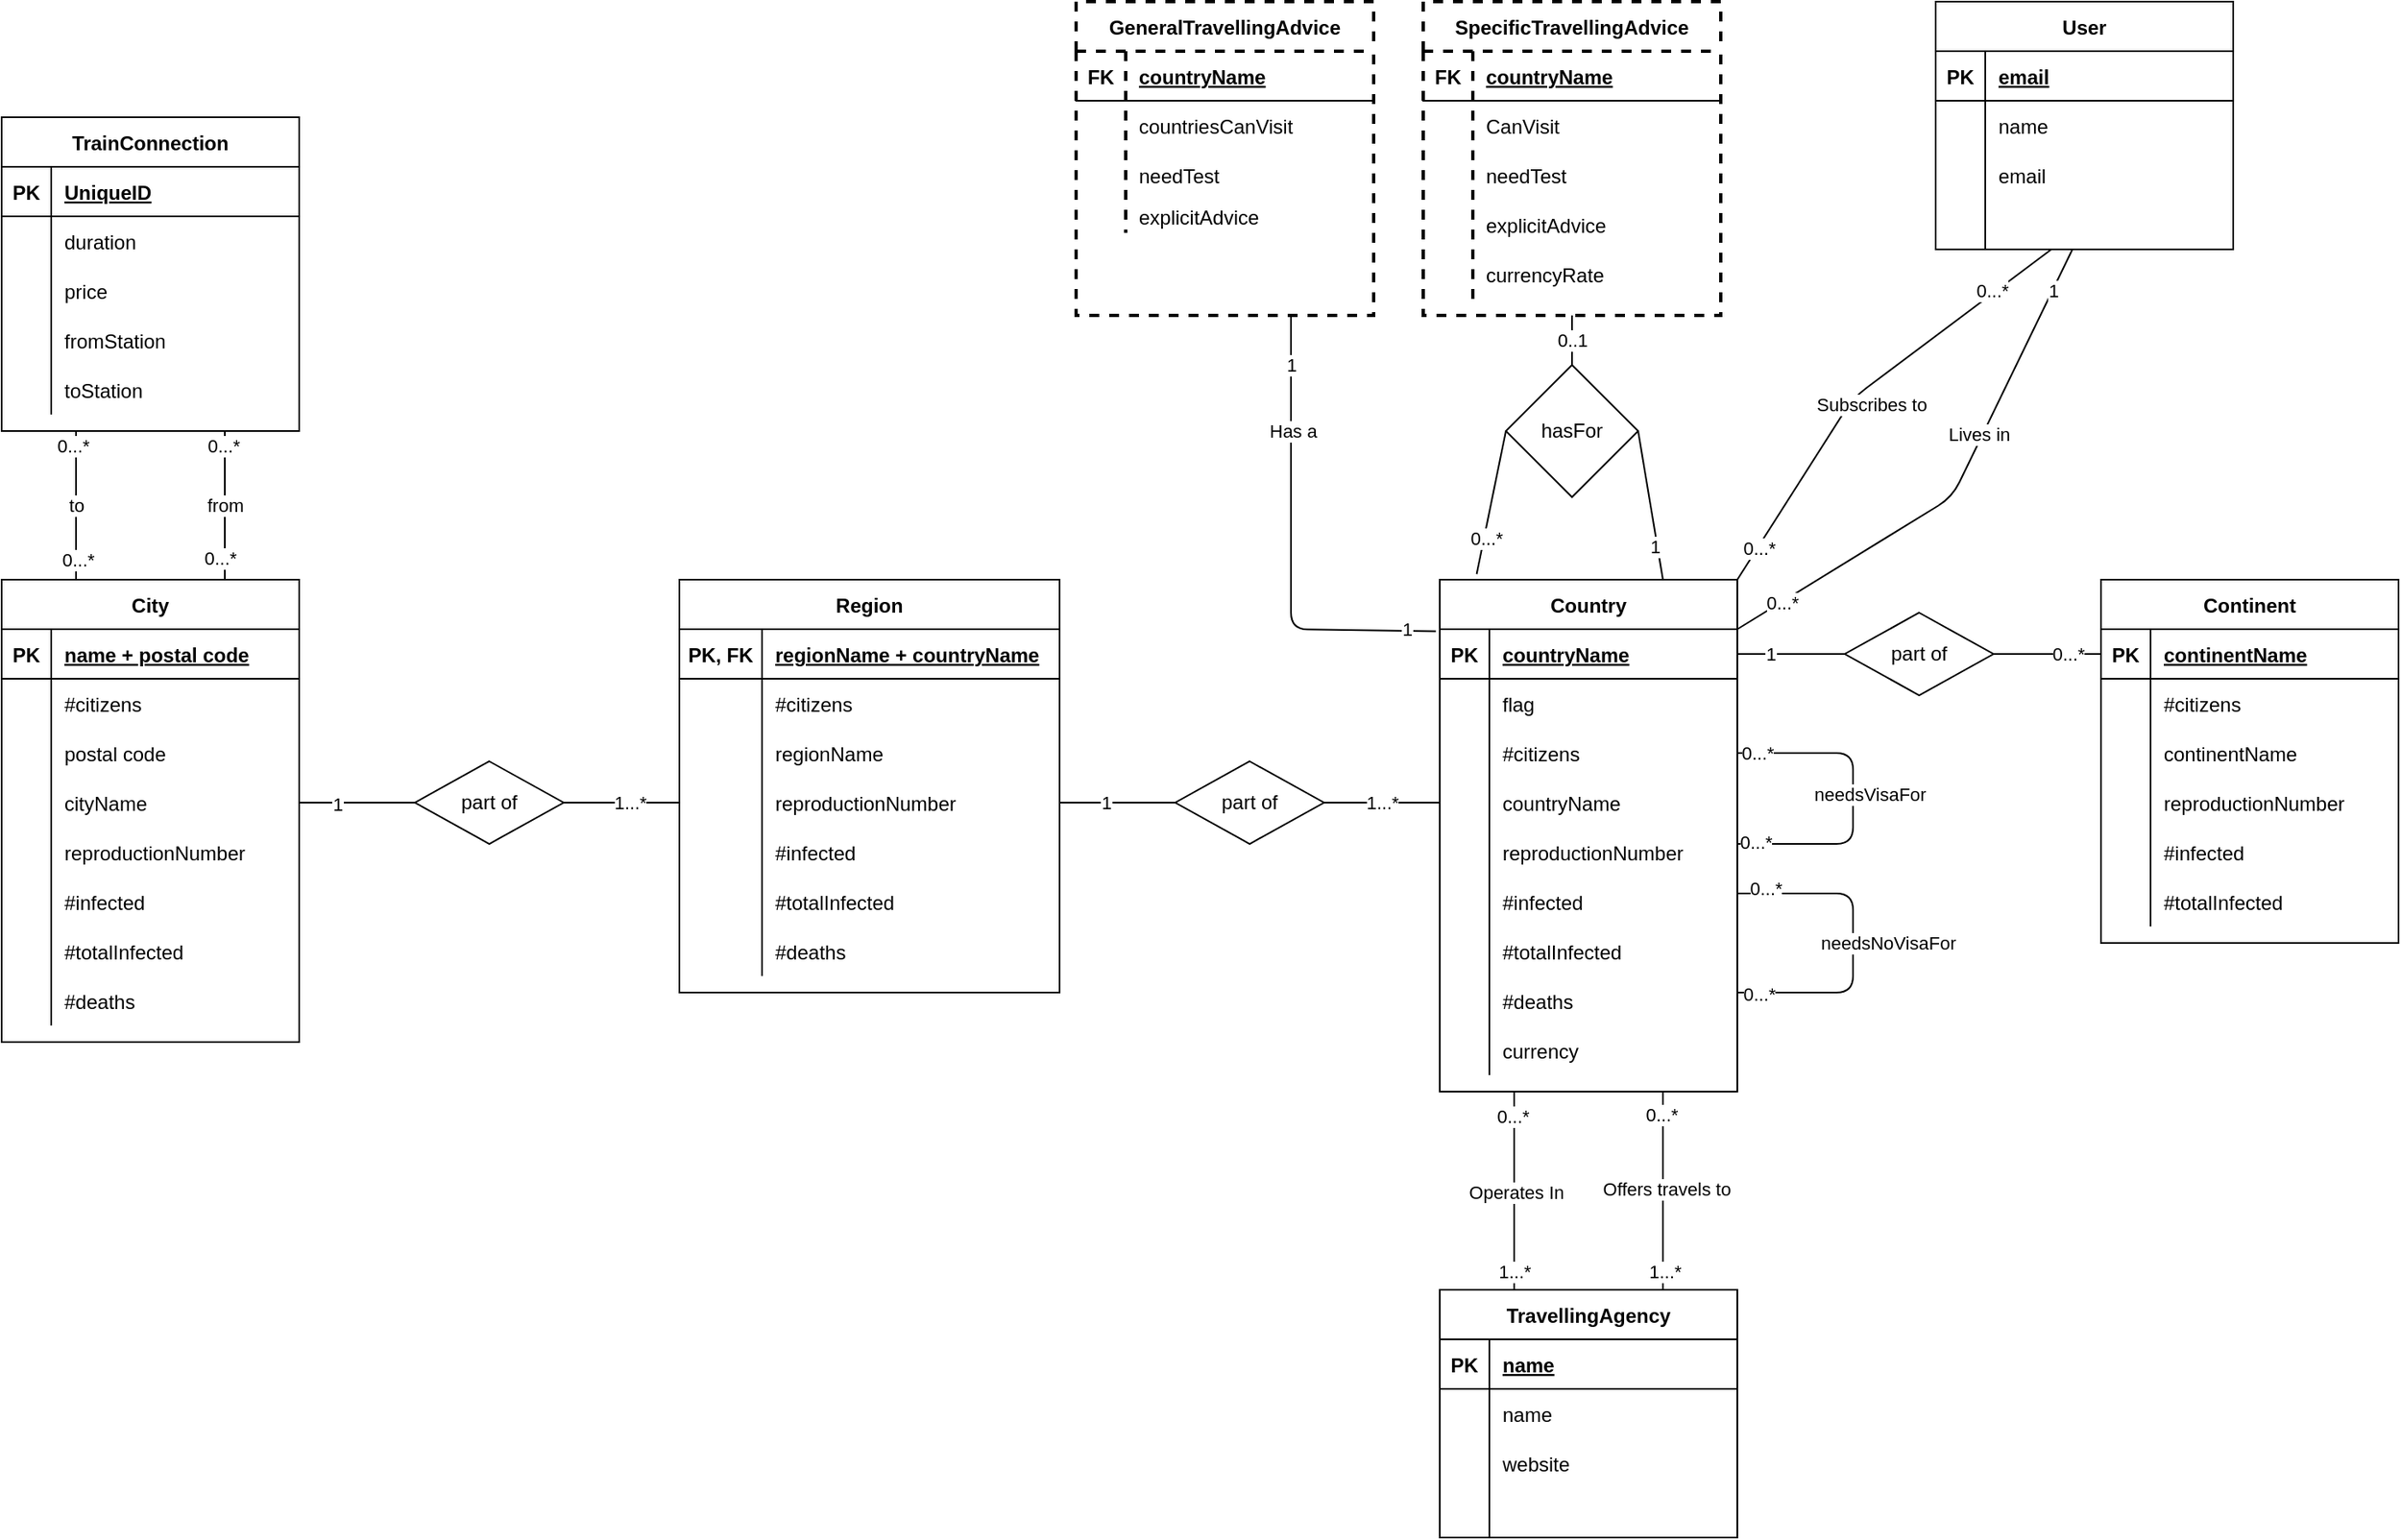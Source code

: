 <mxfile version="13.8.2" type="device"><diagram id="ZjA8rYTFpwmVR6wOcmPj" name="Page-1"><mxGraphModel dx="2374" dy="1286" grid="1" gridSize="10" guides="1" tooltips="1" connect="1" arrows="1" fold="1" page="0" pageScale="1" pageWidth="827" pageHeight="1169" math="0" shadow="0"><root><mxCell id="0"/><mxCell id="1" parent="0"/><mxCell id="7XtUhoeRfS-pAnmHlaUW-2" value="Country" style="shape=table;startSize=30;container=1;collapsible=1;childLayout=tableLayout;fixedRows=1;rowLines=0;fontStyle=1;align=center;resizeLast=1;" parent="1" vertex="1"><mxGeometry x="400" y="150" width="180" height="310" as="geometry"/></mxCell><mxCell id="7XtUhoeRfS-pAnmHlaUW-3" value="" style="shape=partialRectangle;collapsible=0;dropTarget=0;pointerEvents=0;fillColor=none;top=0;left=0;bottom=1;right=0;points=[[0,0.5],[1,0.5]];portConstraint=eastwest;" parent="7XtUhoeRfS-pAnmHlaUW-2" vertex="1"><mxGeometry y="30" width="180" height="30" as="geometry"/></mxCell><mxCell id="7XtUhoeRfS-pAnmHlaUW-4" value="PK" style="shape=partialRectangle;connectable=0;fillColor=none;top=0;left=0;bottom=0;right=0;fontStyle=1;overflow=hidden;" parent="7XtUhoeRfS-pAnmHlaUW-3" vertex="1"><mxGeometry width="30" height="30" as="geometry"/></mxCell><mxCell id="7XtUhoeRfS-pAnmHlaUW-5" value="countryName" style="shape=partialRectangle;connectable=0;fillColor=none;top=0;left=0;bottom=0;right=0;align=left;spacingLeft=6;fontStyle=5;overflow=hidden;" parent="7XtUhoeRfS-pAnmHlaUW-3" vertex="1"><mxGeometry x="30" width="150" height="30" as="geometry"/></mxCell><mxCell id="7XtUhoeRfS-pAnmHlaUW-6" value="" style="shape=partialRectangle;collapsible=0;dropTarget=0;pointerEvents=0;fillColor=none;top=0;left=0;bottom=0;right=0;points=[[0,0.5],[1,0.5]];portConstraint=eastwest;" parent="7XtUhoeRfS-pAnmHlaUW-2" vertex="1"><mxGeometry y="60" width="180" height="30" as="geometry"/></mxCell><mxCell id="7XtUhoeRfS-pAnmHlaUW-7" value="" style="shape=partialRectangle;connectable=0;fillColor=none;top=0;left=0;bottom=0;right=0;editable=1;overflow=hidden;" parent="7XtUhoeRfS-pAnmHlaUW-6" vertex="1"><mxGeometry width="30" height="30" as="geometry"/></mxCell><mxCell id="7XtUhoeRfS-pAnmHlaUW-8" value="flag" style="shape=partialRectangle;connectable=0;fillColor=none;top=0;left=0;bottom=0;right=0;align=left;spacingLeft=6;overflow=hidden;" parent="7XtUhoeRfS-pAnmHlaUW-6" vertex="1"><mxGeometry x="30" width="150" height="30" as="geometry"/></mxCell><mxCell id="7XtUhoeRfS-pAnmHlaUW-9" value="" style="shape=partialRectangle;collapsible=0;dropTarget=0;pointerEvents=0;fillColor=none;top=0;left=0;bottom=0;right=0;points=[[0,0.5],[1,0.5]];portConstraint=eastwest;" parent="7XtUhoeRfS-pAnmHlaUW-2" vertex="1"><mxGeometry y="90" width="180" height="30" as="geometry"/></mxCell><mxCell id="7XtUhoeRfS-pAnmHlaUW-10" value="" style="shape=partialRectangle;connectable=0;fillColor=none;top=0;left=0;bottom=0;right=0;editable=1;overflow=hidden;" parent="7XtUhoeRfS-pAnmHlaUW-9" vertex="1"><mxGeometry width="30" height="30" as="geometry"/></mxCell><mxCell id="7XtUhoeRfS-pAnmHlaUW-11" value="#citizens" style="shape=partialRectangle;connectable=0;fillColor=none;top=0;left=0;bottom=0;right=0;align=left;spacingLeft=6;overflow=hidden;" parent="7XtUhoeRfS-pAnmHlaUW-9" vertex="1"><mxGeometry x="30" width="150" height="30" as="geometry"/></mxCell><mxCell id="7XtUhoeRfS-pAnmHlaUW-12" value="" style="shape=partialRectangle;collapsible=0;dropTarget=0;pointerEvents=0;fillColor=none;top=0;left=0;bottom=0;right=0;points=[[0,0.5],[1,0.5]];portConstraint=eastwest;" parent="7XtUhoeRfS-pAnmHlaUW-2" vertex="1"><mxGeometry y="120" width="180" height="30" as="geometry"/></mxCell><mxCell id="7XtUhoeRfS-pAnmHlaUW-13" value="" style="shape=partialRectangle;connectable=0;fillColor=none;top=0;left=0;bottom=0;right=0;editable=1;overflow=hidden;" parent="7XtUhoeRfS-pAnmHlaUW-12" vertex="1"><mxGeometry width="30" height="30" as="geometry"/></mxCell><mxCell id="7XtUhoeRfS-pAnmHlaUW-14" value="countryName" style="shape=partialRectangle;connectable=0;fillColor=none;top=0;left=0;bottom=0;right=0;align=left;spacingLeft=6;overflow=hidden;" parent="7XtUhoeRfS-pAnmHlaUW-12" vertex="1"><mxGeometry x="30" width="150" height="30" as="geometry"/></mxCell><mxCell id="7XtUhoeRfS-pAnmHlaUW-230" value="" style="endArrow=none;html=1;exitX=1;exitY=0.5;exitDx=0;exitDy=0;" parent="7XtUhoeRfS-pAnmHlaUW-2" source="7XtUhoeRfS-pAnmHlaUW-9" edge="1"><mxGeometry width="50" height="50" relative="1" as="geometry"><mxPoint x="170" y="280" as="sourcePoint"/><mxPoint x="180" y="160" as="targetPoint"/><Array as="points"><mxPoint x="250" y="105"/><mxPoint x="250" y="160"/></Array></mxGeometry></mxCell><mxCell id="7XtUhoeRfS-pAnmHlaUW-232" value="needsVisaFor" style="edgeLabel;html=1;align=center;verticalAlign=middle;resizable=0;points=[];" parent="7XtUhoeRfS-pAnmHlaUW-230" vertex="1" connectable="0"><mxGeometry x="-0.485" y="4" relative="1" as="geometry"><mxPoint x="30" y="29" as="offset"/></mxGeometry></mxCell><mxCell id="NILjKWqTqkC-tibLSTOC-12" value="0...*" style="edgeLabel;html=1;align=center;verticalAlign=middle;resizable=0;points=[];" vertex="1" connectable="0" parent="7XtUhoeRfS-pAnmHlaUW-230"><mxGeometry x="0.89" y="-1" relative="1" as="geometry"><mxPoint as="offset"/></mxGeometry></mxCell><mxCell id="NILjKWqTqkC-tibLSTOC-13" value="0...*" style="edgeLabel;html=1;align=center;verticalAlign=middle;resizable=0;points=[];" vertex="1" connectable="0" parent="7XtUhoeRfS-pAnmHlaUW-230"><mxGeometry x="-0.881" relative="1" as="geometry"><mxPoint as="offset"/></mxGeometry></mxCell><mxCell id="NILjKWqTqkC-tibLSTOC-115" value="" style="shape=partialRectangle;collapsible=0;dropTarget=0;pointerEvents=0;fillColor=none;top=0;left=0;bottom=0;right=0;points=[[0,0.5],[1,0.5]];portConstraint=eastwest;" vertex="1" parent="7XtUhoeRfS-pAnmHlaUW-2"><mxGeometry y="150" width="180" height="30" as="geometry"/></mxCell><mxCell id="NILjKWqTqkC-tibLSTOC-116" value="" style="shape=partialRectangle;connectable=0;fillColor=none;top=0;left=0;bottom=0;right=0;editable=1;overflow=hidden;" vertex="1" parent="NILjKWqTqkC-tibLSTOC-115"><mxGeometry width="30" height="30" as="geometry"/></mxCell><mxCell id="NILjKWqTqkC-tibLSTOC-117" value="reproductionNumber" style="shape=partialRectangle;connectable=0;fillColor=none;top=0;left=0;bottom=0;right=0;align=left;spacingLeft=6;overflow=hidden;" vertex="1" parent="NILjKWqTqkC-tibLSTOC-115"><mxGeometry x="30" width="150" height="30" as="geometry"/></mxCell><mxCell id="NILjKWqTqkC-tibLSTOC-107" value="" style="shape=partialRectangle;collapsible=0;dropTarget=0;pointerEvents=0;fillColor=none;top=0;left=0;bottom=0;right=0;points=[[0,0.5],[1,0.5]];portConstraint=eastwest;" vertex="1" parent="7XtUhoeRfS-pAnmHlaUW-2"><mxGeometry y="180" width="180" height="30" as="geometry"/></mxCell><mxCell id="NILjKWqTqkC-tibLSTOC-108" value="" style="shape=partialRectangle;connectable=0;fillColor=none;top=0;left=0;bottom=0;right=0;editable=1;overflow=hidden;" vertex="1" parent="NILjKWqTqkC-tibLSTOC-107"><mxGeometry width="30" height="30" as="geometry"/></mxCell><mxCell id="NILjKWqTqkC-tibLSTOC-109" value="#infected " style="shape=partialRectangle;connectable=0;fillColor=none;top=0;left=0;bottom=0;right=0;align=left;spacingLeft=6;overflow=hidden;" vertex="1" parent="NILjKWqTqkC-tibLSTOC-107"><mxGeometry x="30" width="150" height="30" as="geometry"/></mxCell><mxCell id="NILjKWqTqkC-tibLSTOC-111" value="" style="shape=partialRectangle;collapsible=0;dropTarget=0;pointerEvents=0;fillColor=none;top=0;left=0;bottom=0;right=0;points=[[0,0.5],[1,0.5]];portConstraint=eastwest;" vertex="1" parent="7XtUhoeRfS-pAnmHlaUW-2"><mxGeometry y="210" width="180" height="30" as="geometry"/></mxCell><mxCell id="NILjKWqTqkC-tibLSTOC-112" value="" style="shape=partialRectangle;connectable=0;fillColor=none;top=0;left=0;bottom=0;right=0;editable=1;overflow=hidden;" vertex="1" parent="NILjKWqTqkC-tibLSTOC-111"><mxGeometry width="30" height="30" as="geometry"/></mxCell><mxCell id="NILjKWqTqkC-tibLSTOC-113" value="#totalInfected" style="shape=partialRectangle;connectable=0;fillColor=none;top=0;left=0;bottom=0;right=0;align=left;spacingLeft=6;overflow=hidden;" vertex="1" parent="NILjKWqTqkC-tibLSTOC-111"><mxGeometry x="30" width="150" height="30" as="geometry"/></mxCell><mxCell id="NILjKWqTqkC-tibLSTOC-119" value="" style="shape=partialRectangle;collapsible=0;dropTarget=0;pointerEvents=0;fillColor=none;top=0;left=0;bottom=0;right=0;points=[[0,0.5],[1,0.5]];portConstraint=eastwest;" vertex="1" parent="7XtUhoeRfS-pAnmHlaUW-2"><mxGeometry y="240" width="180" height="30" as="geometry"/></mxCell><mxCell id="NILjKWqTqkC-tibLSTOC-120" value="" style="shape=partialRectangle;connectable=0;fillColor=none;top=0;left=0;bottom=0;right=0;editable=1;overflow=hidden;" vertex="1" parent="NILjKWqTqkC-tibLSTOC-119"><mxGeometry width="30" height="30" as="geometry"/></mxCell><mxCell id="NILjKWqTqkC-tibLSTOC-121" value="#deaths" style="shape=partialRectangle;connectable=0;fillColor=none;top=0;left=0;bottom=0;right=0;align=left;spacingLeft=6;overflow=hidden;" vertex="1" parent="NILjKWqTqkC-tibLSTOC-119"><mxGeometry x="30" width="150" height="30" as="geometry"/></mxCell><mxCell id="NILjKWqTqkC-tibLSTOC-174" value="" style="shape=partialRectangle;collapsible=0;dropTarget=0;pointerEvents=0;fillColor=none;top=0;left=0;bottom=0;right=0;points=[[0,0.5],[1,0.5]];portConstraint=eastwest;" vertex="1" parent="7XtUhoeRfS-pAnmHlaUW-2"><mxGeometry y="270" width="180" height="30" as="geometry"/></mxCell><mxCell id="NILjKWqTqkC-tibLSTOC-175" value="" style="shape=partialRectangle;connectable=0;fillColor=none;top=0;left=0;bottom=0;right=0;editable=1;overflow=hidden;" vertex="1" parent="NILjKWqTqkC-tibLSTOC-174"><mxGeometry width="30" height="30" as="geometry"/></mxCell><mxCell id="NILjKWqTqkC-tibLSTOC-176" value="currency" style="shape=partialRectangle;connectable=0;fillColor=none;top=0;left=0;bottom=0;right=0;align=left;spacingLeft=6;overflow=hidden;" vertex="1" parent="NILjKWqTqkC-tibLSTOC-174"><mxGeometry x="30" width="150" height="30" as="geometry"/></mxCell><mxCell id="7XtUhoeRfS-pAnmHlaUW-152" value="part of" style="shape=rhombus;perimeter=rhombusPerimeter;whiteSpace=wrap;html=1;align=center;" parent="1" vertex="1"><mxGeometry x="-220" y="260" width="90" height="50" as="geometry"/></mxCell><mxCell id="7XtUhoeRfS-pAnmHlaUW-15" value="City" style="shape=table;startSize=30;container=1;collapsible=1;childLayout=tableLayout;fixedRows=1;rowLines=0;fontStyle=1;align=center;resizeLast=1;" parent="1" vertex="1"><mxGeometry x="-470" y="150" width="180" height="280" as="geometry"/></mxCell><mxCell id="7XtUhoeRfS-pAnmHlaUW-16" value="" style="shape=partialRectangle;collapsible=0;dropTarget=0;pointerEvents=0;fillColor=none;top=0;left=0;bottom=1;right=0;points=[[0,0.5],[1,0.5]];portConstraint=eastwest;" parent="7XtUhoeRfS-pAnmHlaUW-15" vertex="1"><mxGeometry y="30" width="180" height="30" as="geometry"/></mxCell><mxCell id="7XtUhoeRfS-pAnmHlaUW-17" value="PK" style="shape=partialRectangle;connectable=0;fillColor=none;top=0;left=0;bottom=0;right=0;fontStyle=1;overflow=hidden;" parent="7XtUhoeRfS-pAnmHlaUW-16" vertex="1"><mxGeometry width="30" height="30" as="geometry"/></mxCell><mxCell id="7XtUhoeRfS-pAnmHlaUW-18" value="name + postal code" style="shape=partialRectangle;connectable=0;fillColor=none;top=0;left=0;bottom=0;right=0;align=left;spacingLeft=6;fontStyle=5;overflow=hidden;" parent="7XtUhoeRfS-pAnmHlaUW-16" vertex="1"><mxGeometry x="30" width="150" height="30" as="geometry"/></mxCell><mxCell id="7XtUhoeRfS-pAnmHlaUW-19" value="" style="shape=partialRectangle;collapsible=0;dropTarget=0;pointerEvents=0;fillColor=none;top=0;left=0;bottom=0;right=0;points=[[0,0.5],[1,0.5]];portConstraint=eastwest;" parent="7XtUhoeRfS-pAnmHlaUW-15" vertex="1"><mxGeometry y="60" width="180" height="30" as="geometry"/></mxCell><mxCell id="7XtUhoeRfS-pAnmHlaUW-20" value="" style="shape=partialRectangle;connectable=0;fillColor=none;top=0;left=0;bottom=0;right=0;editable=1;overflow=hidden;" parent="7XtUhoeRfS-pAnmHlaUW-19" vertex="1"><mxGeometry width="30" height="30" as="geometry"/></mxCell><mxCell id="7XtUhoeRfS-pAnmHlaUW-21" value="#citizens" style="shape=partialRectangle;connectable=0;fillColor=none;top=0;left=0;bottom=0;right=0;align=left;spacingLeft=6;overflow=hidden;" parent="7XtUhoeRfS-pAnmHlaUW-19" vertex="1"><mxGeometry x="30" width="150" height="30" as="geometry"/></mxCell><mxCell id="7XtUhoeRfS-pAnmHlaUW-22" value="" style="shape=partialRectangle;collapsible=0;dropTarget=0;pointerEvents=0;fillColor=none;top=0;left=0;bottom=0;right=0;points=[[0,0.5],[1,0.5]];portConstraint=eastwest;" parent="7XtUhoeRfS-pAnmHlaUW-15" vertex="1"><mxGeometry y="90" width="180" height="30" as="geometry"/></mxCell><mxCell id="7XtUhoeRfS-pAnmHlaUW-23" value="" style="shape=partialRectangle;connectable=0;fillColor=none;top=0;left=0;bottom=0;right=0;editable=1;overflow=hidden;" parent="7XtUhoeRfS-pAnmHlaUW-22" vertex="1"><mxGeometry width="30" height="30" as="geometry"/></mxCell><mxCell id="7XtUhoeRfS-pAnmHlaUW-24" value="postal code" style="shape=partialRectangle;connectable=0;fillColor=none;top=0;left=0;bottom=0;right=0;align=left;spacingLeft=6;overflow=hidden;" parent="7XtUhoeRfS-pAnmHlaUW-22" vertex="1"><mxGeometry x="30" width="150" height="30" as="geometry"/></mxCell><mxCell id="7XtUhoeRfS-pAnmHlaUW-25" value="" style="shape=partialRectangle;collapsible=0;dropTarget=0;pointerEvents=0;fillColor=none;top=0;left=0;bottom=0;right=0;points=[[0,0.5],[1,0.5]];portConstraint=eastwest;" parent="7XtUhoeRfS-pAnmHlaUW-15" vertex="1"><mxGeometry y="120" width="180" height="30" as="geometry"/></mxCell><mxCell id="7XtUhoeRfS-pAnmHlaUW-26" value="" style="shape=partialRectangle;connectable=0;fillColor=none;top=0;left=0;bottom=0;right=0;editable=1;overflow=hidden;" parent="7XtUhoeRfS-pAnmHlaUW-25" vertex="1"><mxGeometry width="30" height="30" as="geometry"/></mxCell><mxCell id="7XtUhoeRfS-pAnmHlaUW-27" value="cityName" style="shape=partialRectangle;connectable=0;fillColor=none;top=0;left=0;bottom=0;right=0;align=left;spacingLeft=6;overflow=hidden;" parent="7XtUhoeRfS-pAnmHlaUW-25" vertex="1"><mxGeometry x="30" width="150" height="30" as="geometry"/></mxCell><mxCell id="NILjKWqTqkC-tibLSTOC-95" value="" style="shape=partialRectangle;collapsible=0;dropTarget=0;pointerEvents=0;fillColor=none;top=0;left=0;bottom=0;right=0;points=[[0,0.5],[1,0.5]];portConstraint=eastwest;" vertex="1" parent="7XtUhoeRfS-pAnmHlaUW-15"><mxGeometry y="150" width="180" height="30" as="geometry"/></mxCell><mxCell id="NILjKWqTqkC-tibLSTOC-96" value="" style="shape=partialRectangle;connectable=0;fillColor=none;top=0;left=0;bottom=0;right=0;editable=1;overflow=hidden;" vertex="1" parent="NILjKWqTqkC-tibLSTOC-95"><mxGeometry width="30" height="30" as="geometry"/></mxCell><mxCell id="NILjKWqTqkC-tibLSTOC-97" value="reproductionNumber" style="shape=partialRectangle;connectable=0;fillColor=none;top=0;left=0;bottom=0;right=0;align=left;spacingLeft=6;overflow=hidden;" vertex="1" parent="NILjKWqTqkC-tibLSTOC-95"><mxGeometry x="30" width="150" height="30" as="geometry"/></mxCell><mxCell id="NILjKWqTqkC-tibLSTOC-91" value="" style="shape=partialRectangle;collapsible=0;dropTarget=0;pointerEvents=0;fillColor=none;top=0;left=0;bottom=0;right=0;points=[[0,0.5],[1,0.5]];portConstraint=eastwest;" vertex="1" parent="7XtUhoeRfS-pAnmHlaUW-15"><mxGeometry y="180" width="180" height="30" as="geometry"/></mxCell><mxCell id="NILjKWqTqkC-tibLSTOC-92" value="" style="shape=partialRectangle;connectable=0;fillColor=none;top=0;left=0;bottom=0;right=0;editable=1;overflow=hidden;" vertex="1" parent="NILjKWqTqkC-tibLSTOC-91"><mxGeometry width="30" height="30" as="geometry"/></mxCell><mxCell id="NILjKWqTqkC-tibLSTOC-93" value="#infected" style="shape=partialRectangle;connectable=0;fillColor=none;top=0;left=0;bottom=0;right=0;align=left;spacingLeft=6;overflow=hidden;" vertex="1" parent="NILjKWqTqkC-tibLSTOC-91"><mxGeometry x="30" width="150" height="30" as="geometry"/></mxCell><mxCell id="NILjKWqTqkC-tibLSTOC-99" value="" style="shape=partialRectangle;collapsible=0;dropTarget=0;pointerEvents=0;fillColor=none;top=0;left=0;bottom=0;right=0;points=[[0,0.5],[1,0.5]];portConstraint=eastwest;" vertex="1" parent="7XtUhoeRfS-pAnmHlaUW-15"><mxGeometry y="210" width="180" height="30" as="geometry"/></mxCell><mxCell id="NILjKWqTqkC-tibLSTOC-100" value="" style="shape=partialRectangle;connectable=0;fillColor=none;top=0;left=0;bottom=0;right=0;editable=1;overflow=hidden;" vertex="1" parent="NILjKWqTqkC-tibLSTOC-99"><mxGeometry width="30" height="30" as="geometry"/></mxCell><mxCell id="NILjKWqTqkC-tibLSTOC-101" value="#totalInfected" style="shape=partialRectangle;connectable=0;fillColor=none;top=0;left=0;bottom=0;right=0;align=left;spacingLeft=6;overflow=hidden;" vertex="1" parent="NILjKWqTqkC-tibLSTOC-99"><mxGeometry x="30" width="150" height="30" as="geometry"/></mxCell><mxCell id="NILjKWqTqkC-tibLSTOC-103" value="" style="shape=partialRectangle;collapsible=0;dropTarget=0;pointerEvents=0;fillColor=none;top=0;left=0;bottom=0;right=0;points=[[0,0.5],[1,0.5]];portConstraint=eastwest;" vertex="1" parent="7XtUhoeRfS-pAnmHlaUW-15"><mxGeometry y="240" width="180" height="30" as="geometry"/></mxCell><mxCell id="NILjKWqTqkC-tibLSTOC-104" value="" style="shape=partialRectangle;connectable=0;fillColor=none;top=0;left=0;bottom=0;right=0;editable=1;overflow=hidden;" vertex="1" parent="NILjKWqTqkC-tibLSTOC-103"><mxGeometry width="30" height="30" as="geometry"/></mxCell><mxCell id="NILjKWqTqkC-tibLSTOC-105" value="#deaths" style="shape=partialRectangle;connectable=0;fillColor=none;top=0;left=0;bottom=0;right=0;align=left;spacingLeft=6;overflow=hidden;" vertex="1" parent="NILjKWqTqkC-tibLSTOC-103"><mxGeometry x="30" width="150" height="30" as="geometry"/></mxCell><mxCell id="7XtUhoeRfS-pAnmHlaUW-154" value="part of" style="shape=rhombus;perimeter=rhombusPerimeter;whiteSpace=wrap;html=1;align=center;" parent="1" vertex="1"><mxGeometry x="240" y="260" width="90" height="50" as="geometry"/></mxCell><mxCell id="7XtUhoeRfS-pAnmHlaUW-157" value="" style="endArrow=none;html=1;exitX=1;exitY=0.5;exitDx=0;exitDy=0;entryX=0;entryY=0.5;entryDx=0;entryDy=0;" parent="1" source="7XtUhoeRfS-pAnmHlaUW-152" target="NILjKWqTqkC-tibLSTOC-74" edge="1"><mxGeometry width="50" height="50" relative="1" as="geometry"><mxPoint x="510" y="360" as="sourcePoint"/><mxPoint x="-52.4" y="287.17" as="targetPoint"/></mxGeometry></mxCell><mxCell id="NILjKWqTqkC-tibLSTOC-17" value="1...*" style="edgeLabel;html=1;align=center;verticalAlign=middle;resizable=0;points=[];" vertex="1" connectable="0" parent="7XtUhoeRfS-pAnmHlaUW-157"><mxGeometry x="0.372" y="-1" relative="1" as="geometry"><mxPoint x="-8.33" y="-1" as="offset"/></mxGeometry></mxCell><mxCell id="7XtUhoeRfS-pAnmHlaUW-158" value="" style="endArrow=none;html=1;exitX=0;exitY=0.5;exitDx=0;exitDy=0;entryX=1;entryY=0.5;entryDx=0;entryDy=0;" parent="1" source="7XtUhoeRfS-pAnmHlaUW-152" target="7XtUhoeRfS-pAnmHlaUW-25" edge="1"><mxGeometry width="50" height="50" relative="1" as="geometry"><mxPoint x="510" y="360" as="sourcePoint"/><mxPoint x="560" y="310" as="targetPoint"/></mxGeometry></mxCell><mxCell id="NILjKWqTqkC-tibLSTOC-16" value="1" style="edgeLabel;html=1;align=center;verticalAlign=middle;resizable=0;points=[];" vertex="1" connectable="0" parent="7XtUhoeRfS-pAnmHlaUW-158"><mxGeometry x="0.353" y="1" relative="1" as="geometry"><mxPoint as="offset"/></mxGeometry></mxCell><mxCell id="7XtUhoeRfS-pAnmHlaUW-159" value="1...*" style="endArrow=none;html=1;exitX=1;exitY=0.5;exitDx=0;exitDy=0;entryX=0;entryY=0.5;entryDx=0;entryDy=0;" parent="1" source="7XtUhoeRfS-pAnmHlaUW-154" target="7XtUhoeRfS-pAnmHlaUW-12" edge="1"><mxGeometry width="50" height="50" relative="1" as="geometry"><mxPoint x="510" y="360" as="sourcePoint"/><mxPoint x="560" y="310" as="targetPoint"/></mxGeometry></mxCell><mxCell id="7XtUhoeRfS-pAnmHlaUW-160" value="1" style="endArrow=none;html=1;exitX=0;exitY=0.5;exitDx=0;exitDy=0;entryX=1;entryY=0.5;entryDx=0;entryDy=0;" parent="1" source="7XtUhoeRfS-pAnmHlaUW-154" target="NILjKWqTqkC-tibLSTOC-74" edge="1"><mxGeometry x="0.2" width="50" height="50" relative="1" as="geometry"><mxPoint x="510" y="360" as="sourcePoint"/><mxPoint x="190" y="265" as="targetPoint"/><mxPoint as="offset"/></mxGeometry></mxCell><mxCell id="7XtUhoeRfS-pAnmHlaUW-165" value="part of" style="shape=rhombus;perimeter=rhombusPerimeter;whiteSpace=wrap;html=1;align=center;rotation=0;" parent="1" vertex="1"><mxGeometry x="645" y="170" width="90" height="50" as="geometry"/></mxCell><mxCell id="7XtUhoeRfS-pAnmHlaUW-166" value="1" style="endArrow=none;html=1;exitX=1;exitY=0.5;exitDx=0;exitDy=0;entryX=0;entryY=0.5;entryDx=0;entryDy=0;" parent="1" source="7XtUhoeRfS-pAnmHlaUW-3" target="7XtUhoeRfS-pAnmHlaUW-165" edge="1"><mxGeometry x="-0.385" width="50" height="50" relative="1" as="geometry"><mxPoint x="510" y="360" as="sourcePoint"/><mxPoint x="640" y="160" as="targetPoint"/><mxPoint as="offset"/></mxGeometry></mxCell><mxCell id="7XtUhoeRfS-pAnmHlaUW-167" value="0...*" style="endArrow=none;html=1;entryX=1;entryY=0.5;entryDx=0;entryDy=0;exitX=0;exitY=0.5;exitDx=0;exitDy=0;" parent="1" source="7XtUhoeRfS-pAnmHlaUW-29" target="7XtUhoeRfS-pAnmHlaUW-165" edge="1"><mxGeometry x="-0.385" width="50" height="50" relative="1" as="geometry"><mxPoint x="760" y="250" as="sourcePoint"/><mxPoint x="560" y="310" as="targetPoint"/><mxPoint as="offset"/></mxGeometry></mxCell><mxCell id="7XtUhoeRfS-pAnmHlaUW-221" value="" style="endArrow=none;html=1;entryX=0.25;entryY=0;entryDx=0;entryDy=0;exitX=0.25;exitY=1;exitDx=0;exitDy=0;" parent="1" source="7XtUhoeRfS-pAnmHlaUW-2" target="7XtUhoeRfS-pAnmHlaUW-84" edge="1"><mxGeometry width="50" height="50" relative="1" as="geometry"><mxPoint x="400" y="330" as="sourcePoint"/><mxPoint x="290" y="430" as="targetPoint"/><Array as="points"/></mxGeometry></mxCell><mxCell id="7XtUhoeRfS-pAnmHlaUW-236" value="Operates In" style="edgeLabel;html=1;align=center;verticalAlign=middle;resizable=0;points=[];" parent="7XtUhoeRfS-pAnmHlaUW-221" vertex="1" connectable="0"><mxGeometry x="0.313" y="1" relative="1" as="geometry"><mxPoint y="-18.57" as="offset"/></mxGeometry></mxCell><mxCell id="NILjKWqTqkC-tibLSTOC-20" value="0...*" style="edgeLabel;html=1;align=center;verticalAlign=middle;resizable=0;points=[];" vertex="1" connectable="0" parent="7XtUhoeRfS-pAnmHlaUW-221"><mxGeometry x="-0.748" y="-1" relative="1" as="geometry"><mxPoint as="offset"/></mxGeometry></mxCell><mxCell id="NILjKWqTqkC-tibLSTOC-22" value="1...*" style="edgeLabel;html=1;align=center;verticalAlign=middle;resizable=0;points=[];" vertex="1" connectable="0" parent="7XtUhoeRfS-pAnmHlaUW-221"><mxGeometry x="0.814" relative="1" as="geometry"><mxPoint as="offset"/></mxGeometry></mxCell><mxCell id="7XtUhoeRfS-pAnmHlaUW-235" value="" style="endArrow=none;html=1;exitX=0.75;exitY=0;exitDx=0;exitDy=0;entryX=0.75;entryY=1;entryDx=0;entryDy=0;" parent="1" source="7XtUhoeRfS-pAnmHlaUW-84" edge="1" target="7XtUhoeRfS-pAnmHlaUW-2"><mxGeometry width="50" height="50" relative="1" as="geometry"><mxPoint x="-380" y="350" as="sourcePoint"/><mxPoint x="410" y="300" as="targetPoint"/><Array as="points"/></mxGeometry></mxCell><mxCell id="7XtUhoeRfS-pAnmHlaUW-237" value="Offers travels to" style="edgeLabel;html=1;align=center;verticalAlign=middle;resizable=0;points=[];" parent="7XtUhoeRfS-pAnmHlaUW-235" vertex="1" connectable="0"><mxGeometry x="-0.234" y="-2" relative="1" as="geometry"><mxPoint y="-15.71" as="offset"/></mxGeometry></mxCell><mxCell id="NILjKWqTqkC-tibLSTOC-18" value="1...*" style="edgeLabel;html=1;align=center;verticalAlign=middle;resizable=0;points=[];" vertex="1" connectable="0" parent="7XtUhoeRfS-pAnmHlaUW-235"><mxGeometry x="-0.817" y="-1" relative="1" as="geometry"><mxPoint as="offset"/></mxGeometry></mxCell><mxCell id="NILjKWqTqkC-tibLSTOC-19" value="0...*" style="edgeLabel;html=1;align=center;verticalAlign=middle;resizable=0;points=[];" vertex="1" connectable="0" parent="7XtUhoeRfS-pAnmHlaUW-235"><mxGeometry x="0.773" y="1" relative="1" as="geometry"><mxPoint as="offset"/></mxGeometry></mxCell><mxCell id="7XtUhoeRfS-pAnmHlaUW-277" value="hasFor" style="rhombus;whiteSpace=wrap;html=1;rotation=0;" parent="1" vertex="1"><mxGeometry x="440" y="20" width="80" height="80" as="geometry"/></mxCell><mxCell id="7XtUhoeRfS-pAnmHlaUW-278" value="" style="endArrow=none;html=1;exitX=0.124;exitY=-0.011;exitDx=0;exitDy=0;entryX=0;entryY=0.5;entryDx=0;entryDy=0;exitPerimeter=0;" parent="1" source="7XtUhoeRfS-pAnmHlaUW-2" target="7XtUhoeRfS-pAnmHlaUW-277" edge="1"><mxGeometry width="50" height="50" relative="1" as="geometry"><mxPoint x="140" y="310" as="sourcePoint"/><mxPoint x="190" y="260" as="targetPoint"/></mxGeometry></mxCell><mxCell id="NILjKWqTqkC-tibLSTOC-4" value="0...*" style="edgeLabel;html=1;align=center;verticalAlign=middle;resizable=0;points=[];" vertex="1" connectable="0" parent="7XtUhoeRfS-pAnmHlaUW-278"><mxGeometry x="-0.51" y="-1" relative="1" as="geometry"><mxPoint y="-1" as="offset"/></mxGeometry></mxCell><mxCell id="7XtUhoeRfS-pAnmHlaUW-280" value="" style="endArrow=none;html=1;exitX=1;exitY=0.5;exitDx=0;exitDy=0;entryX=0.75;entryY=0;entryDx=0;entryDy=0;" parent="1" source="7XtUhoeRfS-pAnmHlaUW-277" target="7XtUhoeRfS-pAnmHlaUW-2" edge="1"><mxGeometry width="50" height="50" relative="1" as="geometry"><mxPoint x="140" y="310" as="sourcePoint"/><mxPoint x="190" y="260" as="targetPoint"/></mxGeometry></mxCell><mxCell id="NILjKWqTqkC-tibLSTOC-5" value="1" style="edgeLabel;html=1;align=center;verticalAlign=middle;resizable=0;points=[];" vertex="1" connectable="0" parent="7XtUhoeRfS-pAnmHlaUW-280"><mxGeometry x="0.56" y="3" relative="1" as="geometry"><mxPoint x="-4.7" as="offset"/></mxGeometry></mxCell><mxCell id="7XtUhoeRfS-pAnmHlaUW-84" value="TravellingAgency" style="shape=table;startSize=30;container=1;collapsible=1;childLayout=tableLayout;fixedRows=1;rowLines=0;fontStyle=1;align=center;resizeLast=1;" parent="1" vertex="1"><mxGeometry x="400" y="580" width="180" height="150" as="geometry"/></mxCell><mxCell id="7XtUhoeRfS-pAnmHlaUW-85" value="" style="shape=partialRectangle;collapsible=0;dropTarget=0;pointerEvents=0;fillColor=none;top=0;left=0;bottom=1;right=0;points=[[0,0.5],[1,0.5]];portConstraint=eastwest;" parent="7XtUhoeRfS-pAnmHlaUW-84" vertex="1"><mxGeometry y="30" width="180" height="30" as="geometry"/></mxCell><mxCell id="7XtUhoeRfS-pAnmHlaUW-86" value="PK" style="shape=partialRectangle;connectable=0;fillColor=none;top=0;left=0;bottom=0;right=0;fontStyle=1;overflow=hidden;" parent="7XtUhoeRfS-pAnmHlaUW-85" vertex="1"><mxGeometry width="30" height="30" as="geometry"/></mxCell><mxCell id="7XtUhoeRfS-pAnmHlaUW-87" value="name" style="shape=partialRectangle;connectable=0;fillColor=none;top=0;left=0;bottom=0;right=0;align=left;spacingLeft=6;fontStyle=5;overflow=hidden;" parent="7XtUhoeRfS-pAnmHlaUW-85" vertex="1"><mxGeometry x="30" width="150" height="30" as="geometry"/></mxCell><mxCell id="7XtUhoeRfS-pAnmHlaUW-88" value="" style="shape=partialRectangle;collapsible=0;dropTarget=0;pointerEvents=0;fillColor=none;top=0;left=0;bottom=0;right=0;points=[[0,0.5],[1,0.5]];portConstraint=eastwest;" parent="7XtUhoeRfS-pAnmHlaUW-84" vertex="1"><mxGeometry y="60" width="180" height="30" as="geometry"/></mxCell><mxCell id="7XtUhoeRfS-pAnmHlaUW-89" value="" style="shape=partialRectangle;connectable=0;fillColor=none;top=0;left=0;bottom=0;right=0;editable=1;overflow=hidden;" parent="7XtUhoeRfS-pAnmHlaUW-88" vertex="1"><mxGeometry width="30" height="30" as="geometry"/></mxCell><mxCell id="7XtUhoeRfS-pAnmHlaUW-90" value="name" style="shape=partialRectangle;connectable=0;fillColor=none;top=0;left=0;bottom=0;right=0;align=left;spacingLeft=6;overflow=hidden;" parent="7XtUhoeRfS-pAnmHlaUW-88" vertex="1"><mxGeometry x="30" width="150" height="30" as="geometry"/></mxCell><mxCell id="7XtUhoeRfS-pAnmHlaUW-91" value="" style="shape=partialRectangle;collapsible=0;dropTarget=0;pointerEvents=0;fillColor=none;top=0;left=0;bottom=0;right=0;points=[[0,0.5],[1,0.5]];portConstraint=eastwest;" parent="7XtUhoeRfS-pAnmHlaUW-84" vertex="1"><mxGeometry y="90" width="180" height="30" as="geometry"/></mxCell><mxCell id="7XtUhoeRfS-pAnmHlaUW-92" value="" style="shape=partialRectangle;connectable=0;fillColor=none;top=0;left=0;bottom=0;right=0;editable=1;overflow=hidden;" parent="7XtUhoeRfS-pAnmHlaUW-91" vertex="1"><mxGeometry width="30" height="30" as="geometry"/></mxCell><mxCell id="7XtUhoeRfS-pAnmHlaUW-93" value="website" style="shape=partialRectangle;connectable=0;fillColor=none;top=0;left=0;bottom=0;right=0;align=left;spacingLeft=6;overflow=hidden;" parent="7XtUhoeRfS-pAnmHlaUW-91" vertex="1"><mxGeometry x="30" width="150" height="30" as="geometry"/></mxCell><mxCell id="7XtUhoeRfS-pAnmHlaUW-94" value="" style="shape=partialRectangle;collapsible=0;dropTarget=0;pointerEvents=0;fillColor=none;top=0;left=0;bottom=0;right=0;points=[[0,0.5],[1,0.5]];portConstraint=eastwest;" parent="7XtUhoeRfS-pAnmHlaUW-84" vertex="1"><mxGeometry y="120" width="180" height="30" as="geometry"/></mxCell><mxCell id="7XtUhoeRfS-pAnmHlaUW-95" value="" style="shape=partialRectangle;connectable=0;fillColor=none;top=0;left=0;bottom=0;right=0;editable=1;overflow=hidden;" parent="7XtUhoeRfS-pAnmHlaUW-94" vertex="1"><mxGeometry width="30" height="30" as="geometry"/></mxCell><mxCell id="7XtUhoeRfS-pAnmHlaUW-96" value="" style="shape=partialRectangle;connectable=0;fillColor=none;top=0;left=0;bottom=0;right=0;align=left;spacingLeft=6;overflow=hidden;" parent="7XtUhoeRfS-pAnmHlaUW-94" vertex="1"><mxGeometry x="30" width="150" height="30" as="geometry"/></mxCell><mxCell id="7XtUhoeRfS-pAnmHlaUW-282" value="" style="endArrow=none;html=1;" parent="1" edge="1" target="7XtUhoeRfS-pAnmHlaUW-248"><mxGeometry width="50" height="50" relative="1" as="geometry"><mxPoint x="580" y="180" as="sourcePoint"/><mxPoint x="840" y="20" as="targetPoint"/><Array as="points"><mxPoint x="710" y="100"/></Array></mxGeometry></mxCell><mxCell id="dGYBjzg0XUL2WInePLCy-18" value="&lt;div&gt;Lives in&lt;/div&gt;" style="edgeLabel;html=1;align=center;verticalAlign=middle;resizable=0;points=[];" parent="7XtUhoeRfS-pAnmHlaUW-282" vertex="1" connectable="0"><mxGeometry x="0.446" y="-3" relative="1" as="geometry"><mxPoint x="-20.99" y="31.39" as="offset"/></mxGeometry></mxCell><mxCell id="NILjKWqTqkC-tibLSTOC-6" value="0...*" style="edgeLabel;html=1;align=center;verticalAlign=middle;resizable=0;points=[];" vertex="1" connectable="0" parent="7XtUhoeRfS-pAnmHlaUW-282"><mxGeometry x="-0.803" relative="1" as="geometry"><mxPoint as="offset"/></mxGeometry></mxCell><mxCell id="NILjKWqTqkC-tibLSTOC-7" value="1" style="edgeLabel;html=1;align=center;verticalAlign=middle;resizable=0;points=[];" vertex="1" connectable="0" parent="7XtUhoeRfS-pAnmHlaUW-282"><mxGeometry x="0.828" relative="1" as="geometry"><mxPoint as="offset"/></mxGeometry></mxCell><mxCell id="7XtUhoeRfS-pAnmHlaUW-28" value="Continent" style="shape=table;startSize=30;container=1;collapsible=1;childLayout=tableLayout;fixedRows=1;rowLines=0;fontStyle=1;align=center;resizeLast=1;" parent="1" vertex="1"><mxGeometry x="800" y="150" width="180" height="220" as="geometry"/></mxCell><mxCell id="7XtUhoeRfS-pAnmHlaUW-29" value="" style="shape=partialRectangle;collapsible=0;dropTarget=0;pointerEvents=0;fillColor=none;top=0;left=0;bottom=1;right=0;points=[[0,0.5],[1,0.5]];portConstraint=eastwest;" parent="7XtUhoeRfS-pAnmHlaUW-28" vertex="1"><mxGeometry y="30" width="180" height="30" as="geometry"/></mxCell><mxCell id="7XtUhoeRfS-pAnmHlaUW-30" value="PK" style="shape=partialRectangle;connectable=0;fillColor=none;top=0;left=0;bottom=0;right=0;fontStyle=1;overflow=hidden;" parent="7XtUhoeRfS-pAnmHlaUW-29" vertex="1"><mxGeometry width="30" height="30" as="geometry"/></mxCell><mxCell id="7XtUhoeRfS-pAnmHlaUW-31" value="continentName" style="shape=partialRectangle;connectable=0;fillColor=none;top=0;left=0;bottom=0;right=0;align=left;spacingLeft=6;fontStyle=5;overflow=hidden;" parent="7XtUhoeRfS-pAnmHlaUW-29" vertex="1"><mxGeometry x="30" width="150" height="30" as="geometry"/></mxCell><mxCell id="7XtUhoeRfS-pAnmHlaUW-32" value="" style="shape=partialRectangle;collapsible=0;dropTarget=0;pointerEvents=0;fillColor=none;top=0;left=0;bottom=0;right=0;points=[[0,0.5],[1,0.5]];portConstraint=eastwest;" parent="7XtUhoeRfS-pAnmHlaUW-28" vertex="1"><mxGeometry y="60" width="180" height="30" as="geometry"/></mxCell><mxCell id="7XtUhoeRfS-pAnmHlaUW-33" value="" style="shape=partialRectangle;connectable=0;fillColor=none;top=0;left=0;bottom=0;right=0;editable=1;overflow=hidden;" parent="7XtUhoeRfS-pAnmHlaUW-32" vertex="1"><mxGeometry width="30" height="30" as="geometry"/></mxCell><mxCell id="7XtUhoeRfS-pAnmHlaUW-34" value="#citizens" style="shape=partialRectangle;connectable=0;fillColor=none;top=0;left=0;bottom=0;right=0;align=left;spacingLeft=6;overflow=hidden;" parent="7XtUhoeRfS-pAnmHlaUW-32" vertex="1"><mxGeometry x="30" width="150" height="30" as="geometry"/></mxCell><mxCell id="7XtUhoeRfS-pAnmHlaUW-38" value="" style="shape=partialRectangle;collapsible=0;dropTarget=0;pointerEvents=0;fillColor=none;top=0;left=0;bottom=0;right=0;points=[[0,0.5],[1,0.5]];portConstraint=eastwest;" parent="7XtUhoeRfS-pAnmHlaUW-28" vertex="1"><mxGeometry y="90" width="180" height="30" as="geometry"/></mxCell><mxCell id="7XtUhoeRfS-pAnmHlaUW-39" value="" style="shape=partialRectangle;connectable=0;fillColor=none;top=0;left=0;bottom=0;right=0;editable=1;overflow=hidden;" parent="7XtUhoeRfS-pAnmHlaUW-38" vertex="1"><mxGeometry width="30" height="30" as="geometry"/></mxCell><mxCell id="7XtUhoeRfS-pAnmHlaUW-40" value="continentName" style="shape=partialRectangle;connectable=0;fillColor=none;top=0;left=0;bottom=0;right=0;align=left;spacingLeft=6;overflow=hidden;" parent="7XtUhoeRfS-pAnmHlaUW-38" vertex="1"><mxGeometry x="30" width="150" height="30" as="geometry"/></mxCell><mxCell id="NILjKWqTqkC-tibLSTOC-123" value="" style="shape=partialRectangle;collapsible=0;dropTarget=0;pointerEvents=0;fillColor=none;top=0;left=0;bottom=0;right=0;points=[[0,0.5],[1,0.5]];portConstraint=eastwest;" vertex="1" parent="7XtUhoeRfS-pAnmHlaUW-28"><mxGeometry y="120" width="180" height="30" as="geometry"/></mxCell><mxCell id="NILjKWqTqkC-tibLSTOC-124" value="" style="shape=partialRectangle;connectable=0;fillColor=none;top=0;left=0;bottom=0;right=0;editable=1;overflow=hidden;" vertex="1" parent="NILjKWqTqkC-tibLSTOC-123"><mxGeometry width="30" height="30" as="geometry"/></mxCell><mxCell id="NILjKWqTqkC-tibLSTOC-125" value="reproductionNumber" style="shape=partialRectangle;connectable=0;fillColor=none;top=0;left=0;bottom=0;right=0;align=left;spacingLeft=6;overflow=hidden;" vertex="1" parent="NILjKWqTqkC-tibLSTOC-123"><mxGeometry x="30" width="150" height="30" as="geometry"/></mxCell><mxCell id="NILjKWqTqkC-tibLSTOC-131" value="" style="shape=partialRectangle;collapsible=0;dropTarget=0;pointerEvents=0;fillColor=none;top=0;left=0;bottom=0;right=0;points=[[0,0.5],[1,0.5]];portConstraint=eastwest;" vertex="1" parent="7XtUhoeRfS-pAnmHlaUW-28"><mxGeometry y="150" width="180" height="30" as="geometry"/></mxCell><mxCell id="NILjKWqTqkC-tibLSTOC-132" value="" style="shape=partialRectangle;connectable=0;fillColor=none;top=0;left=0;bottom=0;right=0;editable=1;overflow=hidden;" vertex="1" parent="NILjKWqTqkC-tibLSTOC-131"><mxGeometry width="30" height="30" as="geometry"/></mxCell><mxCell id="NILjKWqTqkC-tibLSTOC-133" value="#infected" style="shape=partialRectangle;connectable=0;fillColor=none;top=0;left=0;bottom=0;right=0;align=left;spacingLeft=6;overflow=hidden;" vertex="1" parent="NILjKWqTqkC-tibLSTOC-131"><mxGeometry x="30" width="150" height="30" as="geometry"/></mxCell><mxCell id="NILjKWqTqkC-tibLSTOC-135" value="" style="shape=partialRectangle;collapsible=0;dropTarget=0;pointerEvents=0;fillColor=none;top=0;left=0;bottom=0;right=0;points=[[0,0.5],[1,0.5]];portConstraint=eastwest;" vertex="1" parent="7XtUhoeRfS-pAnmHlaUW-28"><mxGeometry y="180" width="180" height="30" as="geometry"/></mxCell><mxCell id="NILjKWqTqkC-tibLSTOC-136" value="" style="shape=partialRectangle;connectable=0;fillColor=none;top=0;left=0;bottom=0;right=0;editable=1;overflow=hidden;" vertex="1" parent="NILjKWqTqkC-tibLSTOC-135"><mxGeometry width="30" height="30" as="geometry"/></mxCell><mxCell id="NILjKWqTqkC-tibLSTOC-137" value="#totalInfected" style="shape=partialRectangle;connectable=0;fillColor=none;top=0;left=0;bottom=0;right=0;align=left;spacingLeft=6;overflow=hidden;" vertex="1" parent="NILjKWqTqkC-tibLSTOC-135"><mxGeometry x="30" width="150" height="30" as="geometry"/></mxCell><mxCell id="7XtUhoeRfS-pAnmHlaUW-97" value="SpecificTravellingAdvice" style="shape=table;startSize=30;container=1;collapsible=1;childLayout=tableLayout;fixedRows=1;rowLines=0;fontStyle=1;align=center;resizeLast=1;dashed=1;strokeWidth=2;" parent="1" vertex="1"><mxGeometry x="390" y="-200" width="180" height="190" as="geometry"/></mxCell><mxCell id="7XtUhoeRfS-pAnmHlaUW-98" value="" style="shape=partialRectangle;collapsible=0;dropTarget=0;pointerEvents=0;fillColor=none;top=0;left=0;bottom=1;right=0;points=[[0,0.5],[1,0.5]];portConstraint=eastwest;" parent="7XtUhoeRfS-pAnmHlaUW-97" vertex="1"><mxGeometry y="30" width="180" height="30" as="geometry"/></mxCell><mxCell id="7XtUhoeRfS-pAnmHlaUW-99" value="FK" style="shape=partialRectangle;connectable=0;fillColor=none;top=0;left=0;bottom=0;right=0;fontStyle=1;overflow=hidden;" parent="7XtUhoeRfS-pAnmHlaUW-98" vertex="1"><mxGeometry width="30" height="30" as="geometry"/></mxCell><mxCell id="7XtUhoeRfS-pAnmHlaUW-100" value="countryName" style="shape=partialRectangle;connectable=0;fillColor=none;top=0;left=0;bottom=0;right=0;align=left;spacingLeft=6;fontStyle=5;overflow=hidden;" parent="7XtUhoeRfS-pAnmHlaUW-98" vertex="1"><mxGeometry x="30" width="150" height="30" as="geometry"/></mxCell><mxCell id="7XtUhoeRfS-pAnmHlaUW-101" value="" style="shape=partialRectangle;collapsible=0;dropTarget=0;pointerEvents=0;fillColor=none;top=0;left=0;bottom=0;right=0;points=[[0,0.5],[1,0.5]];portConstraint=eastwest;" parent="7XtUhoeRfS-pAnmHlaUW-97" vertex="1"><mxGeometry y="60" width="180" height="30" as="geometry"/></mxCell><mxCell id="7XtUhoeRfS-pAnmHlaUW-102" value="" style="shape=partialRectangle;connectable=0;fillColor=none;top=0;left=0;bottom=0;right=0;editable=1;overflow=hidden;" parent="7XtUhoeRfS-pAnmHlaUW-101" vertex="1"><mxGeometry width="30" height="30" as="geometry"/></mxCell><mxCell id="7XtUhoeRfS-pAnmHlaUW-103" value="CanVisit" style="shape=partialRectangle;connectable=0;fillColor=none;top=0;left=0;bottom=0;right=0;align=left;spacingLeft=6;overflow=hidden;" parent="7XtUhoeRfS-pAnmHlaUW-101" vertex="1"><mxGeometry x="30" width="150" height="30" as="geometry"/></mxCell><mxCell id="7XtUhoeRfS-pAnmHlaUW-104" value="" style="shape=partialRectangle;collapsible=0;dropTarget=0;pointerEvents=0;fillColor=none;top=0;left=0;bottom=0;right=0;points=[[0,0.5],[1,0.5]];portConstraint=eastwest;" parent="7XtUhoeRfS-pAnmHlaUW-97" vertex="1"><mxGeometry y="90" width="180" height="30" as="geometry"/></mxCell><mxCell id="7XtUhoeRfS-pAnmHlaUW-105" value="" style="shape=partialRectangle;connectable=0;fillColor=none;top=0;left=0;bottom=0;right=0;editable=1;overflow=hidden;" parent="7XtUhoeRfS-pAnmHlaUW-104" vertex="1"><mxGeometry width="30" height="30" as="geometry"/></mxCell><mxCell id="7XtUhoeRfS-pAnmHlaUW-106" value="needTest" style="shape=partialRectangle;connectable=0;fillColor=none;top=0;left=0;bottom=0;right=0;align=left;spacingLeft=6;overflow=hidden;" parent="7XtUhoeRfS-pAnmHlaUW-104" vertex="1"><mxGeometry x="30" width="150" height="30" as="geometry"/></mxCell><mxCell id="7XtUhoeRfS-pAnmHlaUW-107" value="" style="shape=partialRectangle;collapsible=0;dropTarget=0;pointerEvents=0;fillColor=none;top=0;left=0;bottom=0;right=0;points=[[0,0.5],[1,0.5]];portConstraint=eastwest;" parent="7XtUhoeRfS-pAnmHlaUW-97" vertex="1"><mxGeometry y="120" width="180" height="30" as="geometry"/></mxCell><mxCell id="7XtUhoeRfS-pAnmHlaUW-108" value="" style="shape=partialRectangle;connectable=0;fillColor=none;top=0;left=0;bottom=0;right=0;editable=1;overflow=hidden;" parent="7XtUhoeRfS-pAnmHlaUW-107" vertex="1"><mxGeometry width="30" height="30" as="geometry"/></mxCell><mxCell id="7XtUhoeRfS-pAnmHlaUW-109" value="explicitAdvice" style="shape=partialRectangle;connectable=0;fillColor=none;top=0;left=0;bottom=0;right=0;align=left;spacingLeft=6;overflow=hidden;" parent="7XtUhoeRfS-pAnmHlaUW-107" vertex="1"><mxGeometry x="30" width="150" height="30" as="geometry"/></mxCell><mxCell id="NILjKWqTqkC-tibLSTOC-178" value="" style="shape=partialRectangle;collapsible=0;dropTarget=0;pointerEvents=0;fillColor=none;top=0;left=0;bottom=0;right=0;points=[[0,0.5],[1,0.5]];portConstraint=eastwest;" vertex="1" parent="7XtUhoeRfS-pAnmHlaUW-97"><mxGeometry y="150" width="180" height="30" as="geometry"/></mxCell><mxCell id="NILjKWqTqkC-tibLSTOC-179" value="" style="shape=partialRectangle;connectable=0;fillColor=none;top=0;left=0;bottom=0;right=0;editable=1;overflow=hidden;" vertex="1" parent="NILjKWqTqkC-tibLSTOC-178"><mxGeometry width="30" height="30" as="geometry"/></mxCell><mxCell id="NILjKWqTqkC-tibLSTOC-180" value="currencyRate" style="shape=partialRectangle;connectable=0;fillColor=none;top=0;left=0;bottom=0;right=0;align=left;spacingLeft=6;overflow=hidden;" vertex="1" parent="NILjKWqTqkC-tibLSTOC-178"><mxGeometry x="30" width="150" height="30" as="geometry"/></mxCell><mxCell id="dGYBjzg0XUL2WInePLCy-14" value="1" style="endArrow=none;html=1;exitX=-0.013;exitY=0.041;exitDx=0;exitDy=0;exitPerimeter=0;" parent="1" source="7XtUhoeRfS-pAnmHlaUW-3" edge="1"><mxGeometry x="-0.873" y="-1" width="50" height="50" relative="1" as="geometry"><mxPoint x="390" y="180" as="sourcePoint"/><mxPoint x="310" y="-10" as="targetPoint"/><Array as="points"><mxPoint x="310" y="180"/><mxPoint x="310" y="90"/></Array><mxPoint as="offset"/></mxGeometry></mxCell><mxCell id="dGYBjzg0XUL2WInePLCy-19" value="&lt;div&gt;Has a&lt;/div&gt;" style="edgeLabel;html=1;align=center;verticalAlign=middle;resizable=0;points=[];" parent="dGYBjzg0XUL2WInePLCy-14" vertex="1" connectable="0"><mxGeometry x="0.49" y="-1" relative="1" as="geometry"><mxPoint y="-1" as="offset"/></mxGeometry></mxCell><mxCell id="dGYBjzg0XUL2WInePLCy-24" value="1" style="edgeLabel;html=1;align=center;verticalAlign=middle;resizable=0;points=[];" parent="dGYBjzg0XUL2WInePLCy-14" vertex="1" connectable="0"><mxGeometry x="0.843" y="-2" relative="1" as="geometry"><mxPoint x="-2" y="8.05" as="offset"/></mxGeometry></mxCell><mxCell id="dGYBjzg0XUL2WInePLCy-1" value="GeneralTravellingAdvice" style="shape=table;startSize=30;container=1;collapsible=1;childLayout=tableLayout;fixedRows=1;rowLines=0;fontStyle=1;align=center;resizeLast=1;dashed=1;strokeWidth=2;" parent="1" vertex="1"><mxGeometry x="180" y="-200" width="180" height="190" as="geometry"/></mxCell><mxCell id="dGYBjzg0XUL2WInePLCy-2" value="" style="shape=partialRectangle;collapsible=0;dropTarget=0;pointerEvents=0;fillColor=none;top=0;left=0;bottom=1;right=0;points=[[0,0.5],[1,0.5]];portConstraint=eastwest;" parent="dGYBjzg0XUL2WInePLCy-1" vertex="1"><mxGeometry y="30" width="180" height="30" as="geometry"/></mxCell><mxCell id="dGYBjzg0XUL2WInePLCy-3" value="FK" style="shape=partialRectangle;connectable=0;fillColor=none;top=0;left=0;bottom=0;right=0;fontStyle=1;overflow=hidden;" parent="dGYBjzg0XUL2WInePLCy-2" vertex="1"><mxGeometry width="30" height="30" as="geometry"/></mxCell><mxCell id="dGYBjzg0XUL2WInePLCy-4" value="countryName" style="shape=partialRectangle;connectable=0;fillColor=none;top=0;left=0;bottom=0;right=0;align=left;spacingLeft=6;fontStyle=5;overflow=hidden;" parent="dGYBjzg0XUL2WInePLCy-2" vertex="1"><mxGeometry x="30" width="150" height="30" as="geometry"/></mxCell><mxCell id="dGYBjzg0XUL2WInePLCy-5" value="" style="shape=partialRectangle;collapsible=0;dropTarget=0;pointerEvents=0;fillColor=none;top=0;left=0;bottom=0;right=0;points=[[0,0.5],[1,0.5]];portConstraint=eastwest;" parent="dGYBjzg0XUL2WInePLCy-1" vertex="1"><mxGeometry y="60" width="180" height="30" as="geometry"/></mxCell><mxCell id="dGYBjzg0XUL2WInePLCy-6" value="" style="shape=partialRectangle;connectable=0;fillColor=none;top=0;left=0;bottom=0;right=0;editable=1;overflow=hidden;" parent="dGYBjzg0XUL2WInePLCy-5" vertex="1"><mxGeometry width="30" height="30" as="geometry"/></mxCell><mxCell id="dGYBjzg0XUL2WInePLCy-7" value="countriesCanVisit" style="shape=partialRectangle;connectable=0;fillColor=none;top=0;left=0;bottom=0;right=0;align=left;spacingLeft=6;overflow=hidden;" parent="dGYBjzg0XUL2WInePLCy-5" vertex="1"><mxGeometry x="30" width="150" height="30" as="geometry"/></mxCell><mxCell id="dGYBjzg0XUL2WInePLCy-8" value="" style="shape=partialRectangle;collapsible=0;dropTarget=0;pointerEvents=0;fillColor=none;top=0;left=0;bottom=0;right=0;points=[[0,0.5],[1,0.5]];portConstraint=eastwest;" parent="dGYBjzg0XUL2WInePLCy-1" vertex="1"><mxGeometry y="90" width="180" height="30" as="geometry"/></mxCell><mxCell id="dGYBjzg0XUL2WInePLCy-9" value="" style="shape=partialRectangle;connectable=0;fillColor=none;top=0;left=0;bottom=0;right=0;editable=1;overflow=hidden;" parent="dGYBjzg0XUL2WInePLCy-8" vertex="1"><mxGeometry width="30" height="30" as="geometry"/></mxCell><mxCell id="dGYBjzg0XUL2WInePLCy-10" value="needTest" style="shape=partialRectangle;connectable=0;fillColor=none;top=0;left=0;bottom=0;right=0;align=left;spacingLeft=6;overflow=hidden;" parent="dGYBjzg0XUL2WInePLCy-8" vertex="1"><mxGeometry x="30" width="150" height="30" as="geometry"/></mxCell><mxCell id="dGYBjzg0XUL2WInePLCy-11" value="" style="shape=partialRectangle;collapsible=0;dropTarget=0;pointerEvents=0;fillColor=none;top=0;left=0;bottom=0;right=0;points=[[0,0.5],[1,0.5]];portConstraint=eastwest;" parent="dGYBjzg0XUL2WInePLCy-1" vertex="1"><mxGeometry y="120" width="180" height="20" as="geometry"/></mxCell><mxCell id="dGYBjzg0XUL2WInePLCy-12" value="" style="shape=partialRectangle;connectable=0;fillColor=none;top=0;left=0;bottom=0;right=0;editable=1;overflow=hidden;" parent="dGYBjzg0XUL2WInePLCy-11" vertex="1"><mxGeometry width="30" height="20" as="geometry"/></mxCell><mxCell id="dGYBjzg0XUL2WInePLCy-13" value="explicitAdvice" style="shape=partialRectangle;connectable=0;fillColor=none;top=0;left=0;bottom=0;right=0;align=left;spacingLeft=6;overflow=hidden;" parent="dGYBjzg0XUL2WInePLCy-11" vertex="1"><mxGeometry x="30" width="150" height="20" as="geometry"/></mxCell><mxCell id="7XtUhoeRfS-pAnmHlaUW-238" value="User" style="shape=table;startSize=30;container=1;collapsible=1;childLayout=tableLayout;fixedRows=1;rowLines=0;fontStyle=1;align=center;resizeLast=1;" parent="1" vertex="1"><mxGeometry x="700" y="-200" width="180" height="150" as="geometry"/></mxCell><mxCell id="7XtUhoeRfS-pAnmHlaUW-239" value="" style="shape=partialRectangle;collapsible=0;dropTarget=0;pointerEvents=0;fillColor=none;top=0;left=0;bottom=1;right=0;points=[[0,0.5],[1,0.5]];portConstraint=eastwest;" parent="7XtUhoeRfS-pAnmHlaUW-238" vertex="1"><mxGeometry y="30" width="180" height="30" as="geometry"/></mxCell><mxCell id="7XtUhoeRfS-pAnmHlaUW-240" value="PK" style="shape=partialRectangle;connectable=0;fillColor=none;top=0;left=0;bottom=0;right=0;fontStyle=1;overflow=hidden;" parent="7XtUhoeRfS-pAnmHlaUW-239" vertex="1"><mxGeometry width="30" height="30" as="geometry"/></mxCell><mxCell id="7XtUhoeRfS-pAnmHlaUW-241" value="email" style="shape=partialRectangle;connectable=0;fillColor=none;top=0;left=0;bottom=0;right=0;align=left;spacingLeft=6;fontStyle=5;overflow=hidden;" parent="7XtUhoeRfS-pAnmHlaUW-239" vertex="1"><mxGeometry x="30" width="150" height="30" as="geometry"/></mxCell><mxCell id="7XtUhoeRfS-pAnmHlaUW-242" value="" style="shape=partialRectangle;collapsible=0;dropTarget=0;pointerEvents=0;fillColor=none;top=0;left=0;bottom=0;right=0;points=[[0,0.5],[1,0.5]];portConstraint=eastwest;" parent="7XtUhoeRfS-pAnmHlaUW-238" vertex="1"><mxGeometry y="60" width="180" height="30" as="geometry"/></mxCell><mxCell id="7XtUhoeRfS-pAnmHlaUW-243" value="" style="shape=partialRectangle;connectable=0;fillColor=none;top=0;left=0;bottom=0;right=0;editable=1;overflow=hidden;" parent="7XtUhoeRfS-pAnmHlaUW-242" vertex="1"><mxGeometry width="30" height="30" as="geometry"/></mxCell><mxCell id="7XtUhoeRfS-pAnmHlaUW-244" value="name" style="shape=partialRectangle;connectable=0;fillColor=none;top=0;left=0;bottom=0;right=0;align=left;spacingLeft=6;overflow=hidden;" parent="7XtUhoeRfS-pAnmHlaUW-242" vertex="1"><mxGeometry x="30" width="150" height="30" as="geometry"/></mxCell><mxCell id="7XtUhoeRfS-pAnmHlaUW-245" value="" style="shape=partialRectangle;collapsible=0;dropTarget=0;pointerEvents=0;fillColor=none;top=0;left=0;bottom=0;right=0;points=[[0,0.5],[1,0.5]];portConstraint=eastwest;" parent="7XtUhoeRfS-pAnmHlaUW-238" vertex="1"><mxGeometry y="90" width="180" height="30" as="geometry"/></mxCell><mxCell id="7XtUhoeRfS-pAnmHlaUW-246" value="" style="shape=partialRectangle;connectable=0;fillColor=none;top=0;left=0;bottom=0;right=0;editable=1;overflow=hidden;" parent="7XtUhoeRfS-pAnmHlaUW-245" vertex="1"><mxGeometry width="30" height="30" as="geometry"/></mxCell><mxCell id="7XtUhoeRfS-pAnmHlaUW-247" value="email" style="shape=partialRectangle;connectable=0;fillColor=none;top=0;left=0;bottom=0;right=0;align=left;spacingLeft=6;overflow=hidden;" parent="7XtUhoeRfS-pAnmHlaUW-245" vertex="1"><mxGeometry x="30" width="150" height="30" as="geometry"/></mxCell><mxCell id="7XtUhoeRfS-pAnmHlaUW-248" value="" style="shape=partialRectangle;collapsible=0;dropTarget=0;pointerEvents=0;fillColor=none;top=0;left=0;bottom=0;right=0;points=[[0,0.5],[1,0.5]];portConstraint=eastwest;" parent="7XtUhoeRfS-pAnmHlaUW-238" vertex="1"><mxGeometry y="120" width="180" height="30" as="geometry"/></mxCell><mxCell id="7XtUhoeRfS-pAnmHlaUW-249" value="" style="shape=partialRectangle;connectable=0;fillColor=none;top=0;left=0;bottom=0;right=0;editable=1;overflow=hidden;" parent="7XtUhoeRfS-pAnmHlaUW-248" vertex="1"><mxGeometry width="30" height="30" as="geometry"/></mxCell><mxCell id="7XtUhoeRfS-pAnmHlaUW-250" value="" style="shape=partialRectangle;connectable=0;fillColor=none;top=0;left=0;bottom=0;right=0;align=left;spacingLeft=6;overflow=hidden;" parent="7XtUhoeRfS-pAnmHlaUW-248" vertex="1"><mxGeometry x="30" width="150" height="30" as="geometry"/></mxCell><mxCell id="dGYBjzg0XUL2WInePLCy-15" value="Subscribes to" style="endArrow=none;html=1;exitX=1;exitY=0;exitDx=0;exitDy=0;" parent="1" source="7XtUhoeRfS-pAnmHlaUW-2" edge="1" target="7XtUhoeRfS-pAnmHlaUW-248"><mxGeometry x="-0.027" y="-11" width="50" height="50" relative="1" as="geometry"><mxPoint x="640" y="30" as="sourcePoint"/><mxPoint x="740" y="-10" as="targetPoint"/><mxPoint y="-1" as="offset"/><Array as="points"><mxPoint x="650" y="40"/></Array></mxGeometry></mxCell><mxCell id="NILjKWqTqkC-tibLSTOC-8" value="0...*" style="edgeLabel;html=1;align=center;verticalAlign=middle;resizable=0;points=[];" vertex="1" connectable="0" parent="dGYBjzg0XUL2WInePLCy-15"><mxGeometry x="0.744" y="-4" relative="1" as="geometry"><mxPoint x="-10.3" as="offset"/></mxGeometry></mxCell><mxCell id="NILjKWqTqkC-tibLSTOC-9" value="0...*" style="edgeLabel;html=1;align=center;verticalAlign=middle;resizable=0;points=[];" vertex="1" connectable="0" parent="dGYBjzg0XUL2WInePLCy-15"><mxGeometry x="-0.837" relative="1" as="geometry"><mxPoint as="offset"/></mxGeometry></mxCell><mxCell id="dGYBjzg0XUL2WInePLCy-27" value="0..1" style="endArrow=none;html=1;exitX=0.5;exitY=0;exitDx=0;exitDy=0;entryX=0.5;entryY=1;entryDx=0;entryDy=0;" parent="1" source="7XtUhoeRfS-pAnmHlaUW-277" target="7XtUhoeRfS-pAnmHlaUW-97" edge="1"><mxGeometry width="50" height="50" relative="1" as="geometry"><mxPoint x="400" y="60" as="sourcePoint"/><mxPoint x="450" y="10" as="targetPoint"/></mxGeometry></mxCell><mxCell id="7XtUhoeRfS-pAnmHlaUW-231" value="" style="endArrow=none;html=1;" parent="1" edge="1"><mxGeometry width="50" height="50" relative="1" as="geometry"><mxPoint x="580" y="400" as="sourcePoint"/><mxPoint x="580" y="340" as="targetPoint"/><Array as="points"><mxPoint x="650" y="400"/><mxPoint x="650" y="340"/></Array></mxGeometry></mxCell><mxCell id="7XtUhoeRfS-pAnmHlaUW-233" value="needsNoVisaFor" style="edgeLabel;html=1;align=center;verticalAlign=middle;resizable=0;points=[];" parent="7XtUhoeRfS-pAnmHlaUW-231" vertex="1" connectable="0"><mxGeometry x="-0.467" relative="1" as="geometry"><mxPoint x="37" y="-30" as="offset"/></mxGeometry></mxCell><mxCell id="NILjKWqTqkC-tibLSTOC-14" value="0...*" style="edgeLabel;html=1;align=center;verticalAlign=middle;resizable=0;points=[];" vertex="1" connectable="0" parent="7XtUhoeRfS-pAnmHlaUW-231"><mxGeometry x="-0.873" y="-1" relative="1" as="geometry"><mxPoint as="offset"/></mxGeometry></mxCell><mxCell id="NILjKWqTqkC-tibLSTOC-15" value="0...*" style="edgeLabel;html=1;align=center;verticalAlign=middle;resizable=0;points=[];" vertex="1" connectable="0" parent="7XtUhoeRfS-pAnmHlaUW-231"><mxGeometry x="0.835" relative="1" as="geometry"><mxPoint y="-3.67" as="offset"/></mxGeometry></mxCell><mxCell id="NILjKWqTqkC-tibLSTOC-55" value="Region" style="shape=table;startSize=30;container=1;collapsible=1;childLayout=tableLayout;fixedRows=1;rowLines=0;fontStyle=1;align=center;resizeLast=1;" vertex="1" parent="1"><mxGeometry x="-60" y="150" width="230" height="250" as="geometry"/></mxCell><mxCell id="NILjKWqTqkC-tibLSTOC-56" value="" style="shape=partialRectangle;collapsible=0;dropTarget=0;pointerEvents=0;fillColor=none;top=0;left=0;bottom=1;right=0;points=[[0,0.5],[1,0.5]];portConstraint=eastwest;" vertex="1" parent="NILjKWqTqkC-tibLSTOC-55"><mxGeometry y="30" width="230" height="30" as="geometry"/></mxCell><mxCell id="NILjKWqTqkC-tibLSTOC-57" value="PK, FK" style="shape=partialRectangle;connectable=0;fillColor=none;top=0;left=0;bottom=0;right=0;fontStyle=1;overflow=hidden;" vertex="1" parent="NILjKWqTqkC-tibLSTOC-56"><mxGeometry width="50" height="30" as="geometry"/></mxCell><mxCell id="NILjKWqTqkC-tibLSTOC-58" value="regionName + countryName" style="shape=partialRectangle;connectable=0;fillColor=none;top=0;left=0;bottom=0;right=0;align=left;spacingLeft=6;fontStyle=5;overflow=hidden;" vertex="1" parent="NILjKWqTqkC-tibLSTOC-56"><mxGeometry x="50" width="180" height="30" as="geometry"/></mxCell><mxCell id="NILjKWqTqkC-tibLSTOC-59" value="" style="shape=partialRectangle;collapsible=0;dropTarget=0;pointerEvents=0;fillColor=none;top=0;left=0;bottom=0;right=0;points=[[0,0.5],[1,0.5]];portConstraint=eastwest;" vertex="1" parent="NILjKWqTqkC-tibLSTOC-55"><mxGeometry y="60" width="230" height="30" as="geometry"/></mxCell><mxCell id="NILjKWqTqkC-tibLSTOC-60" value="" style="shape=partialRectangle;connectable=0;fillColor=none;top=0;left=0;bottom=0;right=0;editable=1;overflow=hidden;" vertex="1" parent="NILjKWqTqkC-tibLSTOC-59"><mxGeometry width="50" height="30" as="geometry"/></mxCell><mxCell id="NILjKWqTqkC-tibLSTOC-61" value="#citizens" style="shape=partialRectangle;connectable=0;fillColor=none;top=0;left=0;bottom=0;right=0;align=left;spacingLeft=6;overflow=hidden;" vertex="1" parent="NILjKWqTqkC-tibLSTOC-59"><mxGeometry x="50" width="180" height="30" as="geometry"/></mxCell><mxCell id="NILjKWqTqkC-tibLSTOC-65" value="" style="shape=partialRectangle;collapsible=0;dropTarget=0;pointerEvents=0;fillColor=none;top=0;left=0;bottom=0;right=0;points=[[0,0.5],[1,0.5]];portConstraint=eastwest;" vertex="1" parent="NILjKWqTqkC-tibLSTOC-55"><mxGeometry y="90" width="230" height="30" as="geometry"/></mxCell><mxCell id="NILjKWqTqkC-tibLSTOC-66" value="" style="shape=partialRectangle;connectable=0;fillColor=none;top=0;left=0;bottom=0;right=0;editable=1;overflow=hidden;" vertex="1" parent="NILjKWqTqkC-tibLSTOC-65"><mxGeometry width="50" height="30" as="geometry"/></mxCell><mxCell id="NILjKWqTqkC-tibLSTOC-67" value="regionName" style="shape=partialRectangle;connectable=0;fillColor=none;top=0;left=0;bottom=0;right=0;align=left;spacingLeft=6;overflow=hidden;" vertex="1" parent="NILjKWqTqkC-tibLSTOC-65"><mxGeometry x="50" width="180" height="30" as="geometry"/></mxCell><mxCell id="NILjKWqTqkC-tibLSTOC-74" value="" style="shape=partialRectangle;collapsible=0;dropTarget=0;pointerEvents=0;fillColor=none;top=0;left=0;bottom=0;right=0;points=[[0,0.5],[1,0.5]];portConstraint=eastwest;" vertex="1" parent="NILjKWqTqkC-tibLSTOC-55"><mxGeometry y="120" width="230" height="30" as="geometry"/></mxCell><mxCell id="NILjKWqTqkC-tibLSTOC-75" value="" style="shape=partialRectangle;connectable=0;fillColor=none;top=0;left=0;bottom=0;right=0;editable=1;overflow=hidden;" vertex="1" parent="NILjKWqTqkC-tibLSTOC-74"><mxGeometry width="50" height="30" as="geometry"/></mxCell><mxCell id="NILjKWqTqkC-tibLSTOC-76" value="reproductionNumber" style="shape=partialRectangle;connectable=0;fillColor=none;top=0;left=0;bottom=0;right=0;align=left;spacingLeft=6;overflow=hidden;" vertex="1" parent="NILjKWqTqkC-tibLSTOC-74"><mxGeometry x="50" width="180" height="30" as="geometry"/></mxCell><mxCell id="NILjKWqTqkC-tibLSTOC-70" value="" style="shape=partialRectangle;collapsible=0;dropTarget=0;pointerEvents=0;fillColor=none;top=0;left=0;bottom=0;right=0;points=[[0,0.5],[1,0.5]];portConstraint=eastwest;" vertex="1" parent="NILjKWqTqkC-tibLSTOC-55"><mxGeometry y="150" width="230" height="30" as="geometry"/></mxCell><mxCell id="NILjKWqTqkC-tibLSTOC-71" value="" style="shape=partialRectangle;connectable=0;fillColor=none;top=0;left=0;bottom=0;right=0;editable=1;overflow=hidden;" vertex="1" parent="NILjKWqTqkC-tibLSTOC-70"><mxGeometry width="50" height="30" as="geometry"/></mxCell><mxCell id="NILjKWqTqkC-tibLSTOC-72" value="#infected" style="shape=partialRectangle;connectable=0;fillColor=none;top=0;left=0;bottom=0;right=0;align=left;spacingLeft=6;overflow=hidden;" vertex="1" parent="NILjKWqTqkC-tibLSTOC-70"><mxGeometry x="50" width="180" height="30" as="geometry"/></mxCell><mxCell id="NILjKWqTqkC-tibLSTOC-79" value="" style="shape=partialRectangle;collapsible=0;dropTarget=0;pointerEvents=0;fillColor=none;top=0;left=0;bottom=0;right=0;points=[[0,0.5],[1,0.5]];portConstraint=eastwest;" vertex="1" parent="NILjKWqTqkC-tibLSTOC-55"><mxGeometry y="180" width="230" height="30" as="geometry"/></mxCell><mxCell id="NILjKWqTqkC-tibLSTOC-80" value="" style="shape=partialRectangle;connectable=0;fillColor=none;top=0;left=0;bottom=0;right=0;editable=1;overflow=hidden;" vertex="1" parent="NILjKWqTqkC-tibLSTOC-79"><mxGeometry width="50" height="30" as="geometry"/></mxCell><mxCell id="NILjKWqTqkC-tibLSTOC-81" value="#totalInfected" style="shape=partialRectangle;connectable=0;fillColor=none;top=0;left=0;bottom=0;right=0;align=left;spacingLeft=6;overflow=hidden;" vertex="1" parent="NILjKWqTqkC-tibLSTOC-79"><mxGeometry x="50" width="180" height="30" as="geometry"/></mxCell><mxCell id="NILjKWqTqkC-tibLSTOC-87" value="" style="shape=partialRectangle;collapsible=0;dropTarget=0;pointerEvents=0;fillColor=none;top=0;left=0;bottom=0;right=0;points=[[0,0.5],[1,0.5]];portConstraint=eastwest;" vertex="1" parent="NILjKWqTqkC-tibLSTOC-55"><mxGeometry y="210" width="230" height="30" as="geometry"/></mxCell><mxCell id="NILjKWqTqkC-tibLSTOC-88" value="" style="shape=partialRectangle;connectable=0;fillColor=none;top=0;left=0;bottom=0;right=0;editable=1;overflow=hidden;" vertex="1" parent="NILjKWqTqkC-tibLSTOC-87"><mxGeometry width="50" height="30" as="geometry"/></mxCell><mxCell id="NILjKWqTqkC-tibLSTOC-89" value="#deaths" style="shape=partialRectangle;connectable=0;fillColor=none;top=0;left=0;bottom=0;right=0;align=left;spacingLeft=6;overflow=hidden;" vertex="1" parent="NILjKWqTqkC-tibLSTOC-87"><mxGeometry x="50" width="180" height="30" as="geometry"/></mxCell><mxCell id="NILjKWqTqkC-tibLSTOC-146" value="TrainConnection" style="shape=table;startSize=30;container=1;collapsible=1;childLayout=tableLayout;fixedRows=1;rowLines=0;fontStyle=1;align=center;resizeLast=1;strokeWidth=1;" vertex="1" parent="1"><mxGeometry x="-470" y="-130" width="180" height="190" as="geometry"/></mxCell><mxCell id="NILjKWqTqkC-tibLSTOC-147" value="" style="shape=partialRectangle;collapsible=0;dropTarget=0;pointerEvents=0;fillColor=none;top=0;left=0;bottom=1;right=0;points=[[0,0.5],[1,0.5]];portConstraint=eastwest;" vertex="1" parent="NILjKWqTqkC-tibLSTOC-146"><mxGeometry y="30" width="180" height="30" as="geometry"/></mxCell><mxCell id="NILjKWqTqkC-tibLSTOC-148" value="PK" style="shape=partialRectangle;connectable=0;fillColor=none;top=0;left=0;bottom=0;right=0;fontStyle=1;overflow=hidden;" vertex="1" parent="NILjKWqTqkC-tibLSTOC-147"><mxGeometry width="30" height="30" as="geometry"/></mxCell><mxCell id="NILjKWqTqkC-tibLSTOC-149" value="UniqueID" style="shape=partialRectangle;connectable=0;fillColor=none;top=0;left=0;bottom=0;right=0;align=left;spacingLeft=6;fontStyle=5;overflow=hidden;" vertex="1" parent="NILjKWqTqkC-tibLSTOC-147"><mxGeometry x="30" width="150" height="30" as="geometry"/></mxCell><mxCell id="NILjKWqTqkC-tibLSTOC-150" value="" style="shape=partialRectangle;collapsible=0;dropTarget=0;pointerEvents=0;fillColor=none;top=0;left=0;bottom=0;right=0;points=[[0,0.5],[1,0.5]];portConstraint=eastwest;" vertex="1" parent="NILjKWqTqkC-tibLSTOC-146"><mxGeometry y="60" width="180" height="30" as="geometry"/></mxCell><mxCell id="NILjKWqTqkC-tibLSTOC-151" value="" style="shape=partialRectangle;connectable=0;fillColor=none;top=0;left=0;bottom=0;right=0;editable=1;overflow=hidden;" vertex="1" parent="NILjKWqTqkC-tibLSTOC-150"><mxGeometry width="30" height="30" as="geometry"/></mxCell><mxCell id="NILjKWqTqkC-tibLSTOC-152" value="duration" style="shape=partialRectangle;connectable=0;fillColor=none;top=0;left=0;bottom=0;right=0;align=left;spacingLeft=6;overflow=hidden;" vertex="1" parent="NILjKWqTqkC-tibLSTOC-150"><mxGeometry x="30" width="150" height="30" as="geometry"/></mxCell><mxCell id="NILjKWqTqkC-tibLSTOC-153" value="" style="shape=partialRectangle;collapsible=0;dropTarget=0;pointerEvents=0;fillColor=none;top=0;left=0;bottom=0;right=0;points=[[0,0.5],[1,0.5]];portConstraint=eastwest;" vertex="1" parent="NILjKWqTqkC-tibLSTOC-146"><mxGeometry y="90" width="180" height="30" as="geometry"/></mxCell><mxCell id="NILjKWqTqkC-tibLSTOC-154" value="" style="shape=partialRectangle;connectable=0;fillColor=none;top=0;left=0;bottom=0;right=0;editable=1;overflow=hidden;" vertex="1" parent="NILjKWqTqkC-tibLSTOC-153"><mxGeometry width="30" height="30" as="geometry"/></mxCell><mxCell id="NILjKWqTqkC-tibLSTOC-155" value="price" style="shape=partialRectangle;connectable=0;fillColor=none;top=0;left=0;bottom=0;right=0;align=left;spacingLeft=6;overflow=hidden;" vertex="1" parent="NILjKWqTqkC-tibLSTOC-153"><mxGeometry x="30" width="150" height="30" as="geometry"/></mxCell><mxCell id="NILjKWqTqkC-tibLSTOC-156" value="" style="shape=partialRectangle;collapsible=0;dropTarget=0;pointerEvents=0;fillColor=none;top=0;left=0;bottom=0;right=0;points=[[0,0.5],[1,0.5]];portConstraint=eastwest;" vertex="1" parent="NILjKWqTqkC-tibLSTOC-146"><mxGeometry y="120" width="180" height="30" as="geometry"/></mxCell><mxCell id="NILjKWqTqkC-tibLSTOC-157" value="" style="shape=partialRectangle;connectable=0;fillColor=none;top=0;left=0;bottom=0;right=0;editable=1;overflow=hidden;" vertex="1" parent="NILjKWqTqkC-tibLSTOC-156"><mxGeometry width="30" height="30" as="geometry"/></mxCell><mxCell id="NILjKWqTqkC-tibLSTOC-158" value="fromStation" style="shape=partialRectangle;connectable=0;fillColor=none;top=0;left=0;bottom=0;right=0;align=left;spacingLeft=6;overflow=hidden;" vertex="1" parent="NILjKWqTqkC-tibLSTOC-156"><mxGeometry x="30" width="150" height="30" as="geometry"/></mxCell><mxCell id="NILjKWqTqkC-tibLSTOC-166" value="" style="shape=partialRectangle;collapsible=0;dropTarget=0;pointerEvents=0;fillColor=none;top=0;left=0;bottom=0;right=0;points=[[0,0.5],[1,0.5]];portConstraint=eastwest;" vertex="1" parent="NILjKWqTqkC-tibLSTOC-146"><mxGeometry y="150" width="180" height="30" as="geometry"/></mxCell><mxCell id="NILjKWqTqkC-tibLSTOC-167" value="" style="shape=partialRectangle;connectable=0;fillColor=none;top=0;left=0;bottom=0;right=0;editable=1;overflow=hidden;" vertex="1" parent="NILjKWqTqkC-tibLSTOC-166"><mxGeometry width="30" height="30" as="geometry"/></mxCell><mxCell id="NILjKWqTqkC-tibLSTOC-168" value="toStation" style="shape=partialRectangle;connectable=0;fillColor=none;top=0;left=0;bottom=0;right=0;align=left;spacingLeft=6;overflow=hidden;" vertex="1" parent="NILjKWqTqkC-tibLSTOC-166"><mxGeometry x="30" width="150" height="30" as="geometry"/></mxCell><mxCell id="NILjKWqTqkC-tibLSTOC-159" value="to" style="endArrow=none;html=1;exitX=0.25;exitY=0;exitDx=0;exitDy=0;entryX=0.25;entryY=1;entryDx=0;entryDy=0;" edge="1" parent="1" source="7XtUhoeRfS-pAnmHlaUW-15" target="NILjKWqTqkC-tibLSTOC-146"><mxGeometry width="50" height="50" relative="1" as="geometry"><mxPoint x="220" y="250" as="sourcePoint"/><mxPoint x="270" y="200" as="targetPoint"/></mxGeometry></mxCell><mxCell id="NILjKWqTqkC-tibLSTOC-161" value="0...*" style="edgeLabel;html=1;align=center;verticalAlign=middle;resizable=0;points=[];" vertex="1" connectable="0" parent="NILjKWqTqkC-tibLSTOC-159"><mxGeometry x="-0.731" y="-1" relative="1" as="geometry"><mxPoint as="offset"/></mxGeometry></mxCell><mxCell id="NILjKWqTqkC-tibLSTOC-162" value="0...*" style="edgeLabel;html=1;align=center;verticalAlign=middle;resizable=0;points=[];" vertex="1" connectable="0" parent="NILjKWqTqkC-tibLSTOC-159"><mxGeometry x="0.8" y="2" relative="1" as="geometry"><mxPoint as="offset"/></mxGeometry></mxCell><mxCell id="NILjKWqTqkC-tibLSTOC-160" value="from" style="endArrow=none;html=1;exitX=0.75;exitY=0;exitDx=0;exitDy=0;entryX=0.75;entryY=1;entryDx=0;entryDy=0;" edge="1" parent="1" source="7XtUhoeRfS-pAnmHlaUW-15" target="NILjKWqTqkC-tibLSTOC-146"><mxGeometry width="50" height="50" relative="1" as="geometry"><mxPoint x="-330" y="150" as="sourcePoint"/><mxPoint x="-330" y="10" as="targetPoint"/></mxGeometry></mxCell><mxCell id="NILjKWqTqkC-tibLSTOC-163" value="0...*" style="edgeLabel;html=1;align=center;verticalAlign=middle;resizable=0;points=[];" vertex="1" connectable="0" parent="NILjKWqTqkC-tibLSTOC-160"><mxGeometry x="-0.71" y="3" relative="1" as="geometry"><mxPoint as="offset"/></mxGeometry></mxCell><mxCell id="NILjKWqTqkC-tibLSTOC-164" value="0...*" style="edgeLabel;html=1;align=center;verticalAlign=middle;resizable=0;points=[];" vertex="1" connectable="0" parent="NILjKWqTqkC-tibLSTOC-160"><mxGeometry x="0.8" y="1" relative="1" as="geometry"><mxPoint as="offset"/></mxGeometry></mxCell></root></mxGraphModel></diagram></mxfile>